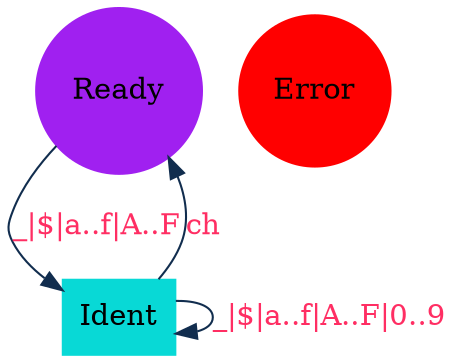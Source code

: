 // 标识符的识别转换图
digraph LexcialIdent{
    Ready   [shape=circle,  fontcolor=black,    fillcolor=purple,       style=filled,   color=purple    ];
    Error   [shape=circle,  fontcolor=black,    fillcolor=red,          style=filled,   color=red       ];
    Ident   [shape=box,     fontcolor=black,    fillcolor="#08d9d6",    style=filled,   color="#08d9d6" ];

    Ready   ->  Ident       [label="_|$|a..f|A..F",         color="#112d4e",    fontcolor="#ff2e63" ];
    Ident   ->  Ident       [label="_|$|a..f|A..F|0..9",    color="#112d4e",    fontcolor="#ff2e63" ];
    Ident   ->  Ready       [label="ch",                    color="#112d4e",    fontcolor="#ff2e63" ];
}